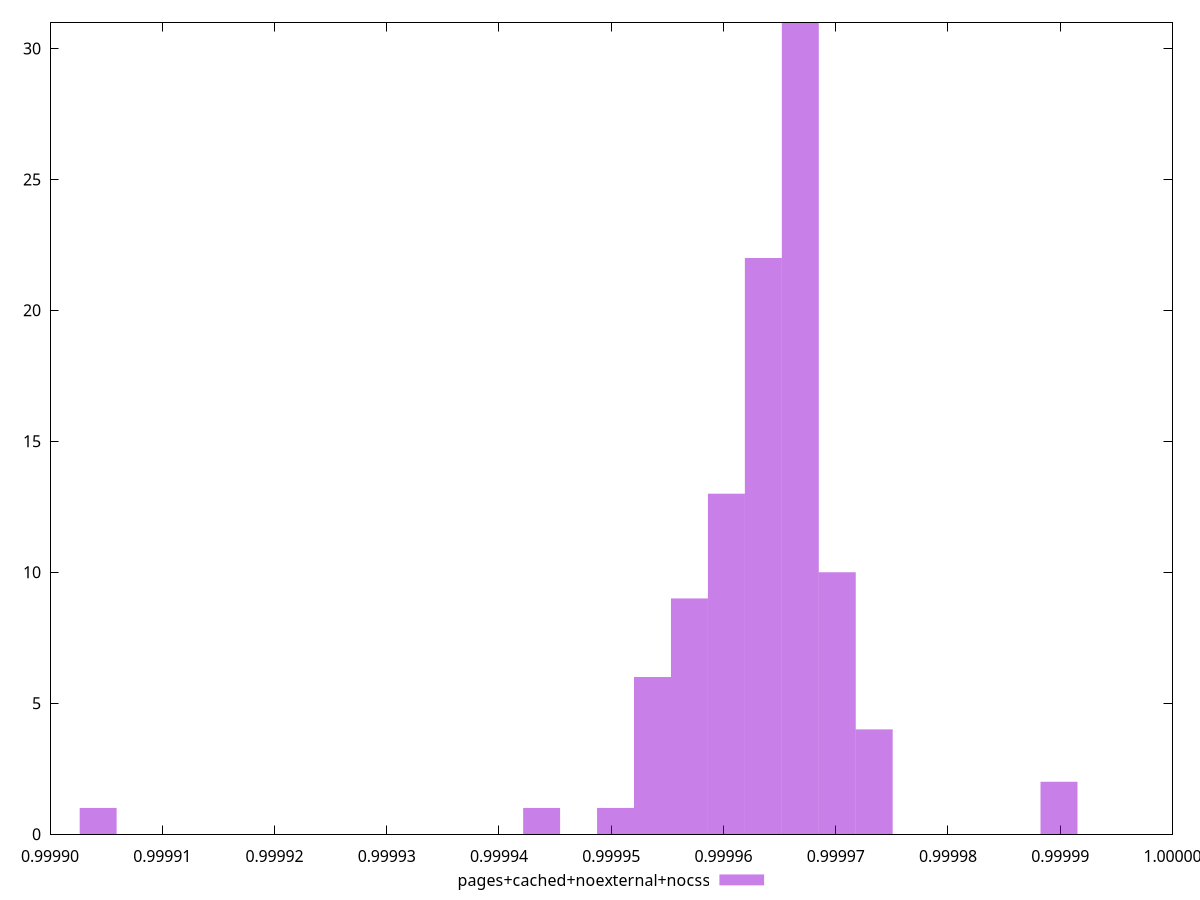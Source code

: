 $_pagesCachedNoexternalNocss <<EOF
0.9999734267288883 4
0.9999701344727219 10
0.9999602577042224 13
0.9999635499603889 22
0.9999668422165554 31
0.9999536731918894 6
0.9999898880097208 2
0.9999569654480559 9
0.999950380935723 1
0.9999437964233899 1
0.999904289349392 1
EOF
set key outside below
set terminal pngcairo
set output "report_00004_2020-11-02T20-21-41.718Z/mainthread-work-breakdown/pages+cached+noexternal+nocss//hist.png"
set yrange [0:31]
set boxwidth 0.0000032922561664901587
set style fill transparent solid 0.5 noborder
plot $_pagesCachedNoexternalNocss title "pages+cached+noexternal+nocss" with boxes ,